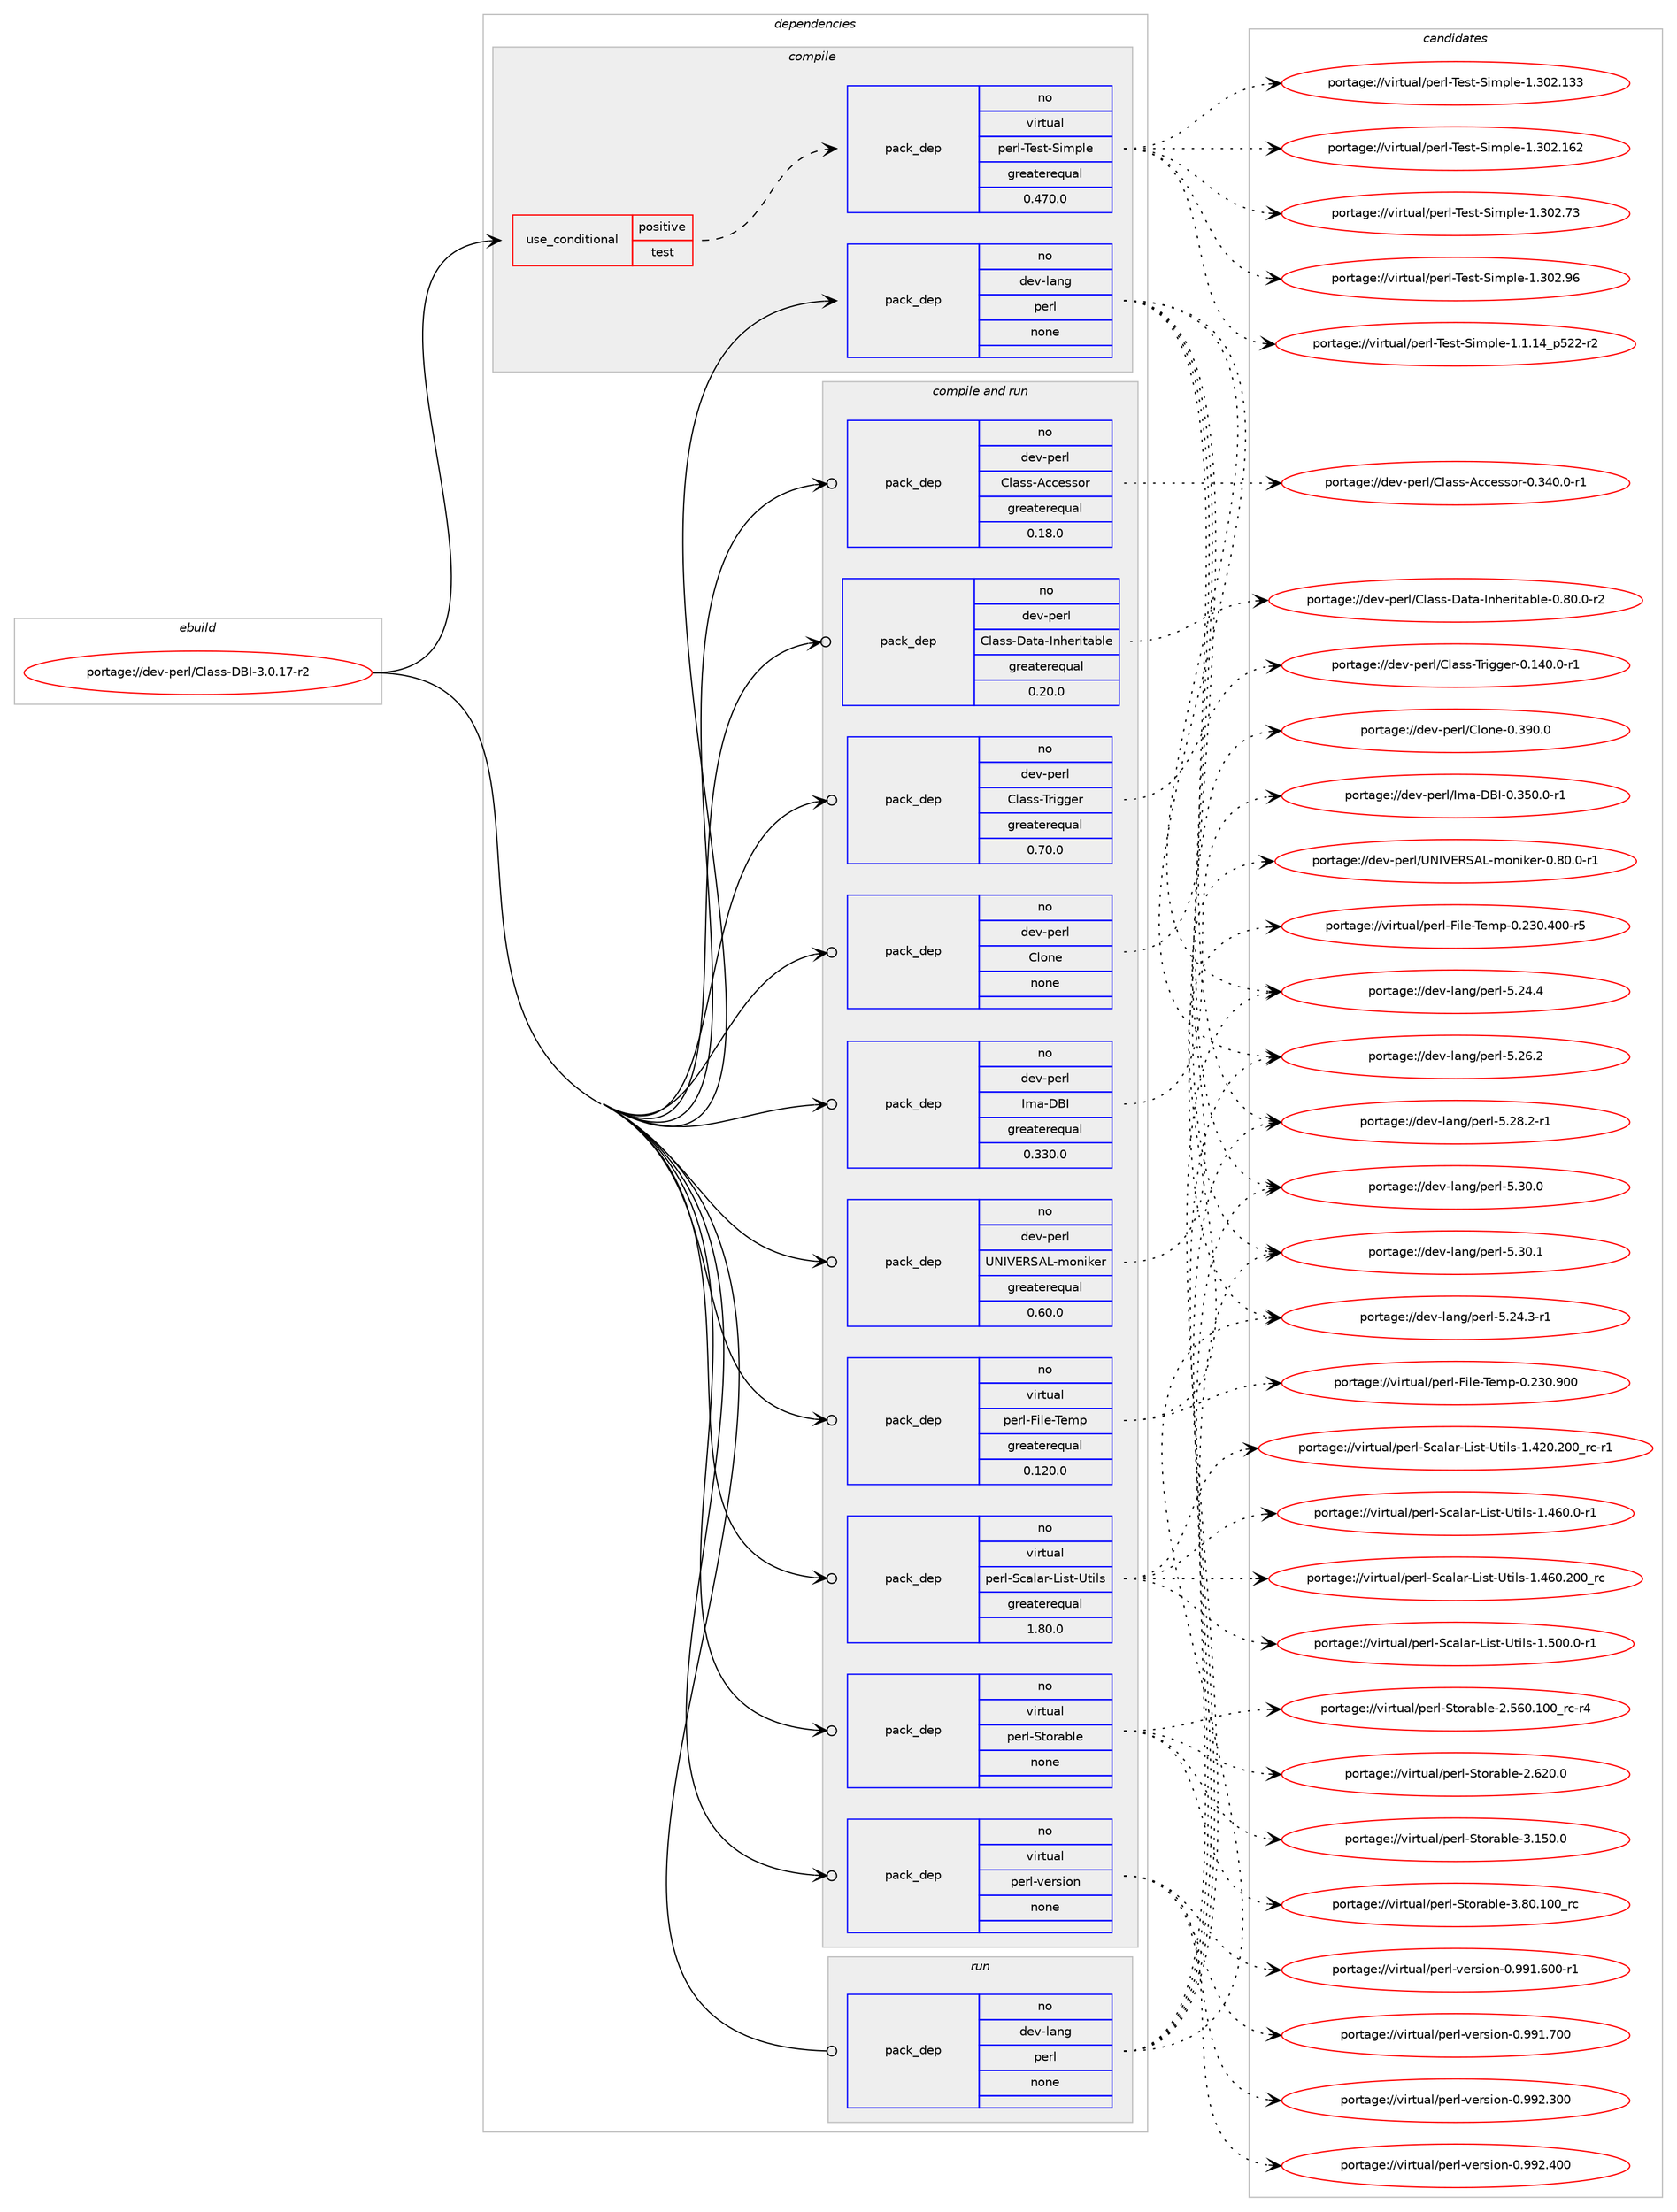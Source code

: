 digraph prolog {

# *************
# Graph options
# *************

newrank=true;
concentrate=true;
compound=true;
graph [rankdir=LR,fontname=Helvetica,fontsize=10,ranksep=1.5];#, ranksep=2.5, nodesep=0.2];
edge  [arrowhead=vee];
node  [fontname=Helvetica,fontsize=10];

# **********
# The ebuild
# **********

subgraph cluster_leftcol {
color=gray;
rank=same;
label=<<i>ebuild</i>>;
id [label="portage://dev-perl/Class-DBI-3.0.17-r2", color=red, width=4, href="../dev-perl/Class-DBI-3.0.17-r2.svg"];
}

# ****************
# The dependencies
# ****************

subgraph cluster_midcol {
color=gray;
label=<<i>dependencies</i>>;
subgraph cluster_compile {
fillcolor="#eeeeee";
style=filled;
label=<<i>compile</i>>;
subgraph cond22637 {
dependency109645 [label=<<TABLE BORDER="0" CELLBORDER="1" CELLSPACING="0" CELLPADDING="4"><TR><TD ROWSPAN="3" CELLPADDING="10">use_conditional</TD></TR><TR><TD>positive</TD></TR><TR><TD>test</TD></TR></TABLE>>, shape=none, color=red];
subgraph pack83840 {
dependency109646 [label=<<TABLE BORDER="0" CELLBORDER="1" CELLSPACING="0" CELLPADDING="4" WIDTH="220"><TR><TD ROWSPAN="6" CELLPADDING="30">pack_dep</TD></TR><TR><TD WIDTH="110">no</TD></TR><TR><TD>virtual</TD></TR><TR><TD>perl-Test-Simple</TD></TR><TR><TD>greaterequal</TD></TR><TR><TD>0.470.0</TD></TR></TABLE>>, shape=none, color=blue];
}
dependency109645:e -> dependency109646:w [weight=20,style="dashed",arrowhead="vee"];
}
id:e -> dependency109645:w [weight=20,style="solid",arrowhead="vee"];
subgraph pack83841 {
dependency109647 [label=<<TABLE BORDER="0" CELLBORDER="1" CELLSPACING="0" CELLPADDING="4" WIDTH="220"><TR><TD ROWSPAN="6" CELLPADDING="30">pack_dep</TD></TR><TR><TD WIDTH="110">no</TD></TR><TR><TD>dev-lang</TD></TR><TR><TD>perl</TD></TR><TR><TD>none</TD></TR><TR><TD></TD></TR></TABLE>>, shape=none, color=blue];
}
id:e -> dependency109647:w [weight=20,style="solid",arrowhead="vee"];
}
subgraph cluster_compileandrun {
fillcolor="#eeeeee";
style=filled;
label=<<i>compile and run</i>>;
subgraph pack83842 {
dependency109648 [label=<<TABLE BORDER="0" CELLBORDER="1" CELLSPACING="0" CELLPADDING="4" WIDTH="220"><TR><TD ROWSPAN="6" CELLPADDING="30">pack_dep</TD></TR><TR><TD WIDTH="110">no</TD></TR><TR><TD>dev-perl</TD></TR><TR><TD>Class-Accessor</TD></TR><TR><TD>greaterequal</TD></TR><TR><TD>0.18.0</TD></TR></TABLE>>, shape=none, color=blue];
}
id:e -> dependency109648:w [weight=20,style="solid",arrowhead="odotvee"];
subgraph pack83843 {
dependency109649 [label=<<TABLE BORDER="0" CELLBORDER="1" CELLSPACING="0" CELLPADDING="4" WIDTH="220"><TR><TD ROWSPAN="6" CELLPADDING="30">pack_dep</TD></TR><TR><TD WIDTH="110">no</TD></TR><TR><TD>dev-perl</TD></TR><TR><TD>Class-Data-Inheritable</TD></TR><TR><TD>greaterequal</TD></TR><TR><TD>0.20.0</TD></TR></TABLE>>, shape=none, color=blue];
}
id:e -> dependency109649:w [weight=20,style="solid",arrowhead="odotvee"];
subgraph pack83844 {
dependency109650 [label=<<TABLE BORDER="0" CELLBORDER="1" CELLSPACING="0" CELLPADDING="4" WIDTH="220"><TR><TD ROWSPAN="6" CELLPADDING="30">pack_dep</TD></TR><TR><TD WIDTH="110">no</TD></TR><TR><TD>dev-perl</TD></TR><TR><TD>Class-Trigger</TD></TR><TR><TD>greaterequal</TD></TR><TR><TD>0.70.0</TD></TR></TABLE>>, shape=none, color=blue];
}
id:e -> dependency109650:w [weight=20,style="solid",arrowhead="odotvee"];
subgraph pack83845 {
dependency109651 [label=<<TABLE BORDER="0" CELLBORDER="1" CELLSPACING="0" CELLPADDING="4" WIDTH="220"><TR><TD ROWSPAN="6" CELLPADDING="30">pack_dep</TD></TR><TR><TD WIDTH="110">no</TD></TR><TR><TD>dev-perl</TD></TR><TR><TD>Clone</TD></TR><TR><TD>none</TD></TR><TR><TD></TD></TR></TABLE>>, shape=none, color=blue];
}
id:e -> dependency109651:w [weight=20,style="solid",arrowhead="odotvee"];
subgraph pack83846 {
dependency109652 [label=<<TABLE BORDER="0" CELLBORDER="1" CELLSPACING="0" CELLPADDING="4" WIDTH="220"><TR><TD ROWSPAN="6" CELLPADDING="30">pack_dep</TD></TR><TR><TD WIDTH="110">no</TD></TR><TR><TD>dev-perl</TD></TR><TR><TD>Ima-DBI</TD></TR><TR><TD>greaterequal</TD></TR><TR><TD>0.330.0</TD></TR></TABLE>>, shape=none, color=blue];
}
id:e -> dependency109652:w [weight=20,style="solid",arrowhead="odotvee"];
subgraph pack83847 {
dependency109653 [label=<<TABLE BORDER="0" CELLBORDER="1" CELLSPACING="0" CELLPADDING="4" WIDTH="220"><TR><TD ROWSPAN="6" CELLPADDING="30">pack_dep</TD></TR><TR><TD WIDTH="110">no</TD></TR><TR><TD>dev-perl</TD></TR><TR><TD>UNIVERSAL-moniker</TD></TR><TR><TD>greaterequal</TD></TR><TR><TD>0.60.0</TD></TR></TABLE>>, shape=none, color=blue];
}
id:e -> dependency109653:w [weight=20,style="solid",arrowhead="odotvee"];
subgraph pack83848 {
dependency109654 [label=<<TABLE BORDER="0" CELLBORDER="1" CELLSPACING="0" CELLPADDING="4" WIDTH="220"><TR><TD ROWSPAN="6" CELLPADDING="30">pack_dep</TD></TR><TR><TD WIDTH="110">no</TD></TR><TR><TD>virtual</TD></TR><TR><TD>perl-File-Temp</TD></TR><TR><TD>greaterequal</TD></TR><TR><TD>0.120.0</TD></TR></TABLE>>, shape=none, color=blue];
}
id:e -> dependency109654:w [weight=20,style="solid",arrowhead="odotvee"];
subgraph pack83849 {
dependency109655 [label=<<TABLE BORDER="0" CELLBORDER="1" CELLSPACING="0" CELLPADDING="4" WIDTH="220"><TR><TD ROWSPAN="6" CELLPADDING="30">pack_dep</TD></TR><TR><TD WIDTH="110">no</TD></TR><TR><TD>virtual</TD></TR><TR><TD>perl-Scalar-List-Utils</TD></TR><TR><TD>greaterequal</TD></TR><TR><TD>1.80.0</TD></TR></TABLE>>, shape=none, color=blue];
}
id:e -> dependency109655:w [weight=20,style="solid",arrowhead="odotvee"];
subgraph pack83850 {
dependency109656 [label=<<TABLE BORDER="0" CELLBORDER="1" CELLSPACING="0" CELLPADDING="4" WIDTH="220"><TR><TD ROWSPAN="6" CELLPADDING="30">pack_dep</TD></TR><TR><TD WIDTH="110">no</TD></TR><TR><TD>virtual</TD></TR><TR><TD>perl-Storable</TD></TR><TR><TD>none</TD></TR><TR><TD></TD></TR></TABLE>>, shape=none, color=blue];
}
id:e -> dependency109656:w [weight=20,style="solid",arrowhead="odotvee"];
subgraph pack83851 {
dependency109657 [label=<<TABLE BORDER="0" CELLBORDER="1" CELLSPACING="0" CELLPADDING="4" WIDTH="220"><TR><TD ROWSPAN="6" CELLPADDING="30">pack_dep</TD></TR><TR><TD WIDTH="110">no</TD></TR><TR><TD>virtual</TD></TR><TR><TD>perl-version</TD></TR><TR><TD>none</TD></TR><TR><TD></TD></TR></TABLE>>, shape=none, color=blue];
}
id:e -> dependency109657:w [weight=20,style="solid",arrowhead="odotvee"];
}
subgraph cluster_run {
fillcolor="#eeeeee";
style=filled;
label=<<i>run</i>>;
subgraph pack83852 {
dependency109658 [label=<<TABLE BORDER="0" CELLBORDER="1" CELLSPACING="0" CELLPADDING="4" WIDTH="220"><TR><TD ROWSPAN="6" CELLPADDING="30">pack_dep</TD></TR><TR><TD WIDTH="110">no</TD></TR><TR><TD>dev-lang</TD></TR><TR><TD>perl</TD></TR><TR><TD>none</TD></TR><TR><TD></TD></TR></TABLE>>, shape=none, color=blue];
}
id:e -> dependency109658:w [weight=20,style="solid",arrowhead="odot"];
}
}

# **************
# The candidates
# **************

subgraph cluster_choices {
rank=same;
color=gray;
label=<<i>candidates</i>>;

subgraph choice83840 {
color=black;
nodesep=1;
choiceportage11810511411611797108471121011141084584101115116458310510911210810145494649464952951125350504511450 [label="portage://virtual/perl-Test-Simple-1.1.14_p522-r2", color=red, width=4,href="../virtual/perl-Test-Simple-1.1.14_p522-r2.svg"];
choiceportage11810511411611797108471121011141084584101115116458310510911210810145494651485046495151 [label="portage://virtual/perl-Test-Simple-1.302.133", color=red, width=4,href="../virtual/perl-Test-Simple-1.302.133.svg"];
choiceportage11810511411611797108471121011141084584101115116458310510911210810145494651485046495450 [label="portage://virtual/perl-Test-Simple-1.302.162", color=red, width=4,href="../virtual/perl-Test-Simple-1.302.162.svg"];
choiceportage118105114116117971084711210111410845841011151164583105109112108101454946514850465551 [label="portage://virtual/perl-Test-Simple-1.302.73", color=red, width=4,href="../virtual/perl-Test-Simple-1.302.73.svg"];
choiceportage118105114116117971084711210111410845841011151164583105109112108101454946514850465754 [label="portage://virtual/perl-Test-Simple-1.302.96", color=red, width=4,href="../virtual/perl-Test-Simple-1.302.96.svg"];
dependency109646:e -> choiceportage11810511411611797108471121011141084584101115116458310510911210810145494649464952951125350504511450:w [style=dotted,weight="100"];
dependency109646:e -> choiceportage11810511411611797108471121011141084584101115116458310510911210810145494651485046495151:w [style=dotted,weight="100"];
dependency109646:e -> choiceportage11810511411611797108471121011141084584101115116458310510911210810145494651485046495450:w [style=dotted,weight="100"];
dependency109646:e -> choiceportage118105114116117971084711210111410845841011151164583105109112108101454946514850465551:w [style=dotted,weight="100"];
dependency109646:e -> choiceportage118105114116117971084711210111410845841011151164583105109112108101454946514850465754:w [style=dotted,weight="100"];
}
subgraph choice83841 {
color=black;
nodesep=1;
choiceportage100101118451089711010347112101114108455346505246514511449 [label="portage://dev-lang/perl-5.24.3-r1", color=red, width=4,href="../dev-lang/perl-5.24.3-r1.svg"];
choiceportage10010111845108971101034711210111410845534650524652 [label="portage://dev-lang/perl-5.24.4", color=red, width=4,href="../dev-lang/perl-5.24.4.svg"];
choiceportage10010111845108971101034711210111410845534650544650 [label="portage://dev-lang/perl-5.26.2", color=red, width=4,href="../dev-lang/perl-5.26.2.svg"];
choiceportage100101118451089711010347112101114108455346505646504511449 [label="portage://dev-lang/perl-5.28.2-r1", color=red, width=4,href="../dev-lang/perl-5.28.2-r1.svg"];
choiceportage10010111845108971101034711210111410845534651484648 [label="portage://dev-lang/perl-5.30.0", color=red, width=4,href="../dev-lang/perl-5.30.0.svg"];
choiceportage10010111845108971101034711210111410845534651484649 [label="portage://dev-lang/perl-5.30.1", color=red, width=4,href="../dev-lang/perl-5.30.1.svg"];
dependency109647:e -> choiceportage100101118451089711010347112101114108455346505246514511449:w [style=dotted,weight="100"];
dependency109647:e -> choiceportage10010111845108971101034711210111410845534650524652:w [style=dotted,weight="100"];
dependency109647:e -> choiceportage10010111845108971101034711210111410845534650544650:w [style=dotted,weight="100"];
dependency109647:e -> choiceportage100101118451089711010347112101114108455346505646504511449:w [style=dotted,weight="100"];
dependency109647:e -> choiceportage10010111845108971101034711210111410845534651484648:w [style=dotted,weight="100"];
dependency109647:e -> choiceportage10010111845108971101034711210111410845534651484649:w [style=dotted,weight="100"];
}
subgraph choice83842 {
color=black;
nodesep=1;
choiceportage100101118451121011141084767108971151154565999910111511511111445484651524846484511449 [label="portage://dev-perl/Class-Accessor-0.340.0-r1", color=red, width=4,href="../dev-perl/Class-Accessor-0.340.0-r1.svg"];
dependency109648:e -> choiceportage100101118451121011141084767108971151154565999910111511511111445484651524846484511449:w [style=dotted,weight="100"];
}
subgraph choice83843 {
color=black;
nodesep=1;
choiceportage100101118451121011141084767108971151154568971169745731101041011141051169798108101454846564846484511450 [label="portage://dev-perl/Class-Data-Inheritable-0.80.0-r2", color=red, width=4,href="../dev-perl/Class-Data-Inheritable-0.80.0-r2.svg"];
dependency109649:e -> choiceportage100101118451121011141084767108971151154568971169745731101041011141051169798108101454846564846484511450:w [style=dotted,weight="100"];
}
subgraph choice83844 {
color=black;
nodesep=1;
choiceportage10010111845112101114108476710897115115458411410510310310111445484649524846484511449 [label="portage://dev-perl/Class-Trigger-0.140.0-r1", color=red, width=4,href="../dev-perl/Class-Trigger-0.140.0-r1.svg"];
dependency109650:e -> choiceportage10010111845112101114108476710897115115458411410510310310111445484649524846484511449:w [style=dotted,weight="100"];
}
subgraph choice83845 {
color=black;
nodesep=1;
choiceportage1001011184511210111410847671081111101014548465157484648 [label="portage://dev-perl/Clone-0.390.0", color=red, width=4,href="../dev-perl/Clone-0.390.0.svg"];
dependency109651:e -> choiceportage1001011184511210111410847671081111101014548465157484648:w [style=dotted,weight="100"];
}
subgraph choice83846 {
color=black;
nodesep=1;
choiceportage100101118451121011141084773109974568667345484651534846484511449 [label="portage://dev-perl/Ima-DBI-0.350.0-r1", color=red, width=4,href="../dev-perl/Ima-DBI-0.350.0-r1.svg"];
dependency109652:e -> choiceportage100101118451121011141084773109974568667345484651534846484511449:w [style=dotted,weight="100"];
}
subgraph choice83847 {
color=black;
nodesep=1;
choiceportage100101118451121011141084785787386698283657645109111110105107101114454846564846484511449 [label="portage://dev-perl/UNIVERSAL-moniker-0.80.0-r1", color=red, width=4,href="../dev-perl/UNIVERSAL-moniker-0.80.0-r1.svg"];
dependency109653:e -> choiceportage100101118451121011141084785787386698283657645109111110105107101114454846564846484511449:w [style=dotted,weight="100"];
}
subgraph choice83848 {
color=black;
nodesep=1;
choiceportage118105114116117971084711210111410845701051081014584101109112454846505148465248484511453 [label="portage://virtual/perl-File-Temp-0.230.400-r5", color=red, width=4,href="../virtual/perl-File-Temp-0.230.400-r5.svg"];
choiceportage11810511411611797108471121011141084570105108101458410110911245484650514846574848 [label="portage://virtual/perl-File-Temp-0.230.900", color=red, width=4,href="../virtual/perl-File-Temp-0.230.900.svg"];
dependency109654:e -> choiceportage118105114116117971084711210111410845701051081014584101109112454846505148465248484511453:w [style=dotted,weight="100"];
dependency109654:e -> choiceportage11810511411611797108471121011141084570105108101458410110911245484650514846574848:w [style=dotted,weight="100"];
}
subgraph choice83849 {
color=black;
nodesep=1;
choiceportage11810511411611797108471121011141084583999710897114457610511511645851161051081154549465250484650484895114994511449 [label="portage://virtual/perl-Scalar-List-Utils-1.420.200_rc-r1", color=red, width=4,href="../virtual/perl-Scalar-List-Utils-1.420.200_rc-r1.svg"];
choiceportage118105114116117971084711210111410845839997108971144576105115116458511610510811545494652544846484511449 [label="portage://virtual/perl-Scalar-List-Utils-1.460.0-r1", color=red, width=4,href="../virtual/perl-Scalar-List-Utils-1.460.0-r1.svg"];
choiceportage1181051141161179710847112101114108458399971089711445761051151164585116105108115454946525448465048489511499 [label="portage://virtual/perl-Scalar-List-Utils-1.460.200_rc", color=red, width=4,href="../virtual/perl-Scalar-List-Utils-1.460.200_rc.svg"];
choiceportage118105114116117971084711210111410845839997108971144576105115116458511610510811545494653484846484511449 [label="portage://virtual/perl-Scalar-List-Utils-1.500.0-r1", color=red, width=4,href="../virtual/perl-Scalar-List-Utils-1.500.0-r1.svg"];
dependency109655:e -> choiceportage11810511411611797108471121011141084583999710897114457610511511645851161051081154549465250484650484895114994511449:w [style=dotted,weight="100"];
dependency109655:e -> choiceportage118105114116117971084711210111410845839997108971144576105115116458511610510811545494652544846484511449:w [style=dotted,weight="100"];
dependency109655:e -> choiceportage1181051141161179710847112101114108458399971089711445761051151164585116105108115454946525448465048489511499:w [style=dotted,weight="100"];
dependency109655:e -> choiceportage118105114116117971084711210111410845839997108971144576105115116458511610510811545494653484846484511449:w [style=dotted,weight="100"];
}
subgraph choice83850 {
color=black;
nodesep=1;
choiceportage1181051141161179710847112101114108458311611111497981081014550465354484649484895114994511452 [label="portage://virtual/perl-Storable-2.560.100_rc-r4", color=red, width=4,href="../virtual/perl-Storable-2.560.100_rc-r4.svg"];
choiceportage1181051141161179710847112101114108458311611111497981081014550465450484648 [label="portage://virtual/perl-Storable-2.620.0", color=red, width=4,href="../virtual/perl-Storable-2.620.0.svg"];
choiceportage1181051141161179710847112101114108458311611111497981081014551464953484648 [label="portage://virtual/perl-Storable-3.150.0", color=red, width=4,href="../virtual/perl-Storable-3.150.0.svg"];
choiceportage1181051141161179710847112101114108458311611111497981081014551465648464948489511499 [label="portage://virtual/perl-Storable-3.80.100_rc", color=red, width=4,href="../virtual/perl-Storable-3.80.100_rc.svg"];
dependency109656:e -> choiceportage1181051141161179710847112101114108458311611111497981081014550465354484649484895114994511452:w [style=dotted,weight="100"];
dependency109656:e -> choiceportage1181051141161179710847112101114108458311611111497981081014550465450484648:w [style=dotted,weight="100"];
dependency109656:e -> choiceportage1181051141161179710847112101114108458311611111497981081014551464953484648:w [style=dotted,weight="100"];
dependency109656:e -> choiceportage1181051141161179710847112101114108458311611111497981081014551465648464948489511499:w [style=dotted,weight="100"];
}
subgraph choice83851 {
color=black;
nodesep=1;
choiceportage118105114116117971084711210111410845118101114115105111110454846575749465448484511449 [label="portage://virtual/perl-version-0.991.600-r1", color=red, width=4,href="../virtual/perl-version-0.991.600-r1.svg"];
choiceportage11810511411611797108471121011141084511810111411510511111045484657574946554848 [label="portage://virtual/perl-version-0.991.700", color=red, width=4,href="../virtual/perl-version-0.991.700.svg"];
choiceportage11810511411611797108471121011141084511810111411510511111045484657575046514848 [label="portage://virtual/perl-version-0.992.300", color=red, width=4,href="../virtual/perl-version-0.992.300.svg"];
choiceportage11810511411611797108471121011141084511810111411510511111045484657575046524848 [label="portage://virtual/perl-version-0.992.400", color=red, width=4,href="../virtual/perl-version-0.992.400.svg"];
dependency109657:e -> choiceportage118105114116117971084711210111410845118101114115105111110454846575749465448484511449:w [style=dotted,weight="100"];
dependency109657:e -> choiceportage11810511411611797108471121011141084511810111411510511111045484657574946554848:w [style=dotted,weight="100"];
dependency109657:e -> choiceportage11810511411611797108471121011141084511810111411510511111045484657575046514848:w [style=dotted,weight="100"];
dependency109657:e -> choiceportage11810511411611797108471121011141084511810111411510511111045484657575046524848:w [style=dotted,weight="100"];
}
subgraph choice83852 {
color=black;
nodesep=1;
choiceportage100101118451089711010347112101114108455346505246514511449 [label="portage://dev-lang/perl-5.24.3-r1", color=red, width=4,href="../dev-lang/perl-5.24.3-r1.svg"];
choiceportage10010111845108971101034711210111410845534650524652 [label="portage://dev-lang/perl-5.24.4", color=red, width=4,href="../dev-lang/perl-5.24.4.svg"];
choiceportage10010111845108971101034711210111410845534650544650 [label="portage://dev-lang/perl-5.26.2", color=red, width=4,href="../dev-lang/perl-5.26.2.svg"];
choiceportage100101118451089711010347112101114108455346505646504511449 [label="portage://dev-lang/perl-5.28.2-r1", color=red, width=4,href="../dev-lang/perl-5.28.2-r1.svg"];
choiceportage10010111845108971101034711210111410845534651484648 [label="portage://dev-lang/perl-5.30.0", color=red, width=4,href="../dev-lang/perl-5.30.0.svg"];
choiceportage10010111845108971101034711210111410845534651484649 [label="portage://dev-lang/perl-5.30.1", color=red, width=4,href="../dev-lang/perl-5.30.1.svg"];
dependency109658:e -> choiceportage100101118451089711010347112101114108455346505246514511449:w [style=dotted,weight="100"];
dependency109658:e -> choiceportage10010111845108971101034711210111410845534650524652:w [style=dotted,weight="100"];
dependency109658:e -> choiceportage10010111845108971101034711210111410845534650544650:w [style=dotted,weight="100"];
dependency109658:e -> choiceportage100101118451089711010347112101114108455346505646504511449:w [style=dotted,weight="100"];
dependency109658:e -> choiceportage10010111845108971101034711210111410845534651484648:w [style=dotted,weight="100"];
dependency109658:e -> choiceportage10010111845108971101034711210111410845534651484649:w [style=dotted,weight="100"];
}
}

}
